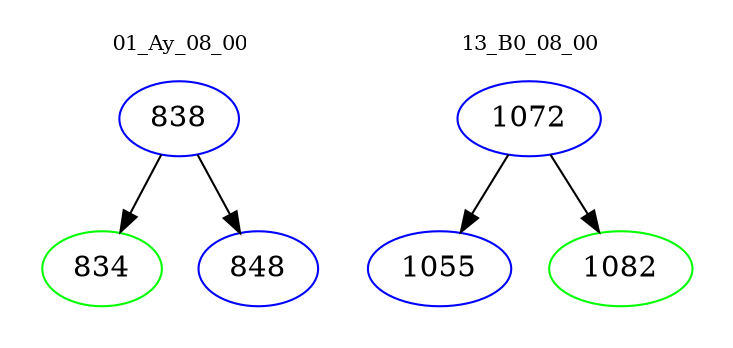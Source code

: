 digraph{
subgraph cluster_0 {
color = white
label = "01_Ay_08_00";
fontsize=10;
T0_838 [label="838", color="blue"]
T0_838 -> T0_834 [color="black"]
T0_834 [label="834", color="green"]
T0_838 -> T0_848 [color="black"]
T0_848 [label="848", color="blue"]
}
subgraph cluster_1 {
color = white
label = "13_B0_08_00";
fontsize=10;
T1_1072 [label="1072", color="blue"]
T1_1072 -> T1_1055 [color="black"]
T1_1055 [label="1055", color="blue"]
T1_1072 -> T1_1082 [color="black"]
T1_1082 [label="1082", color="green"]
}
}
